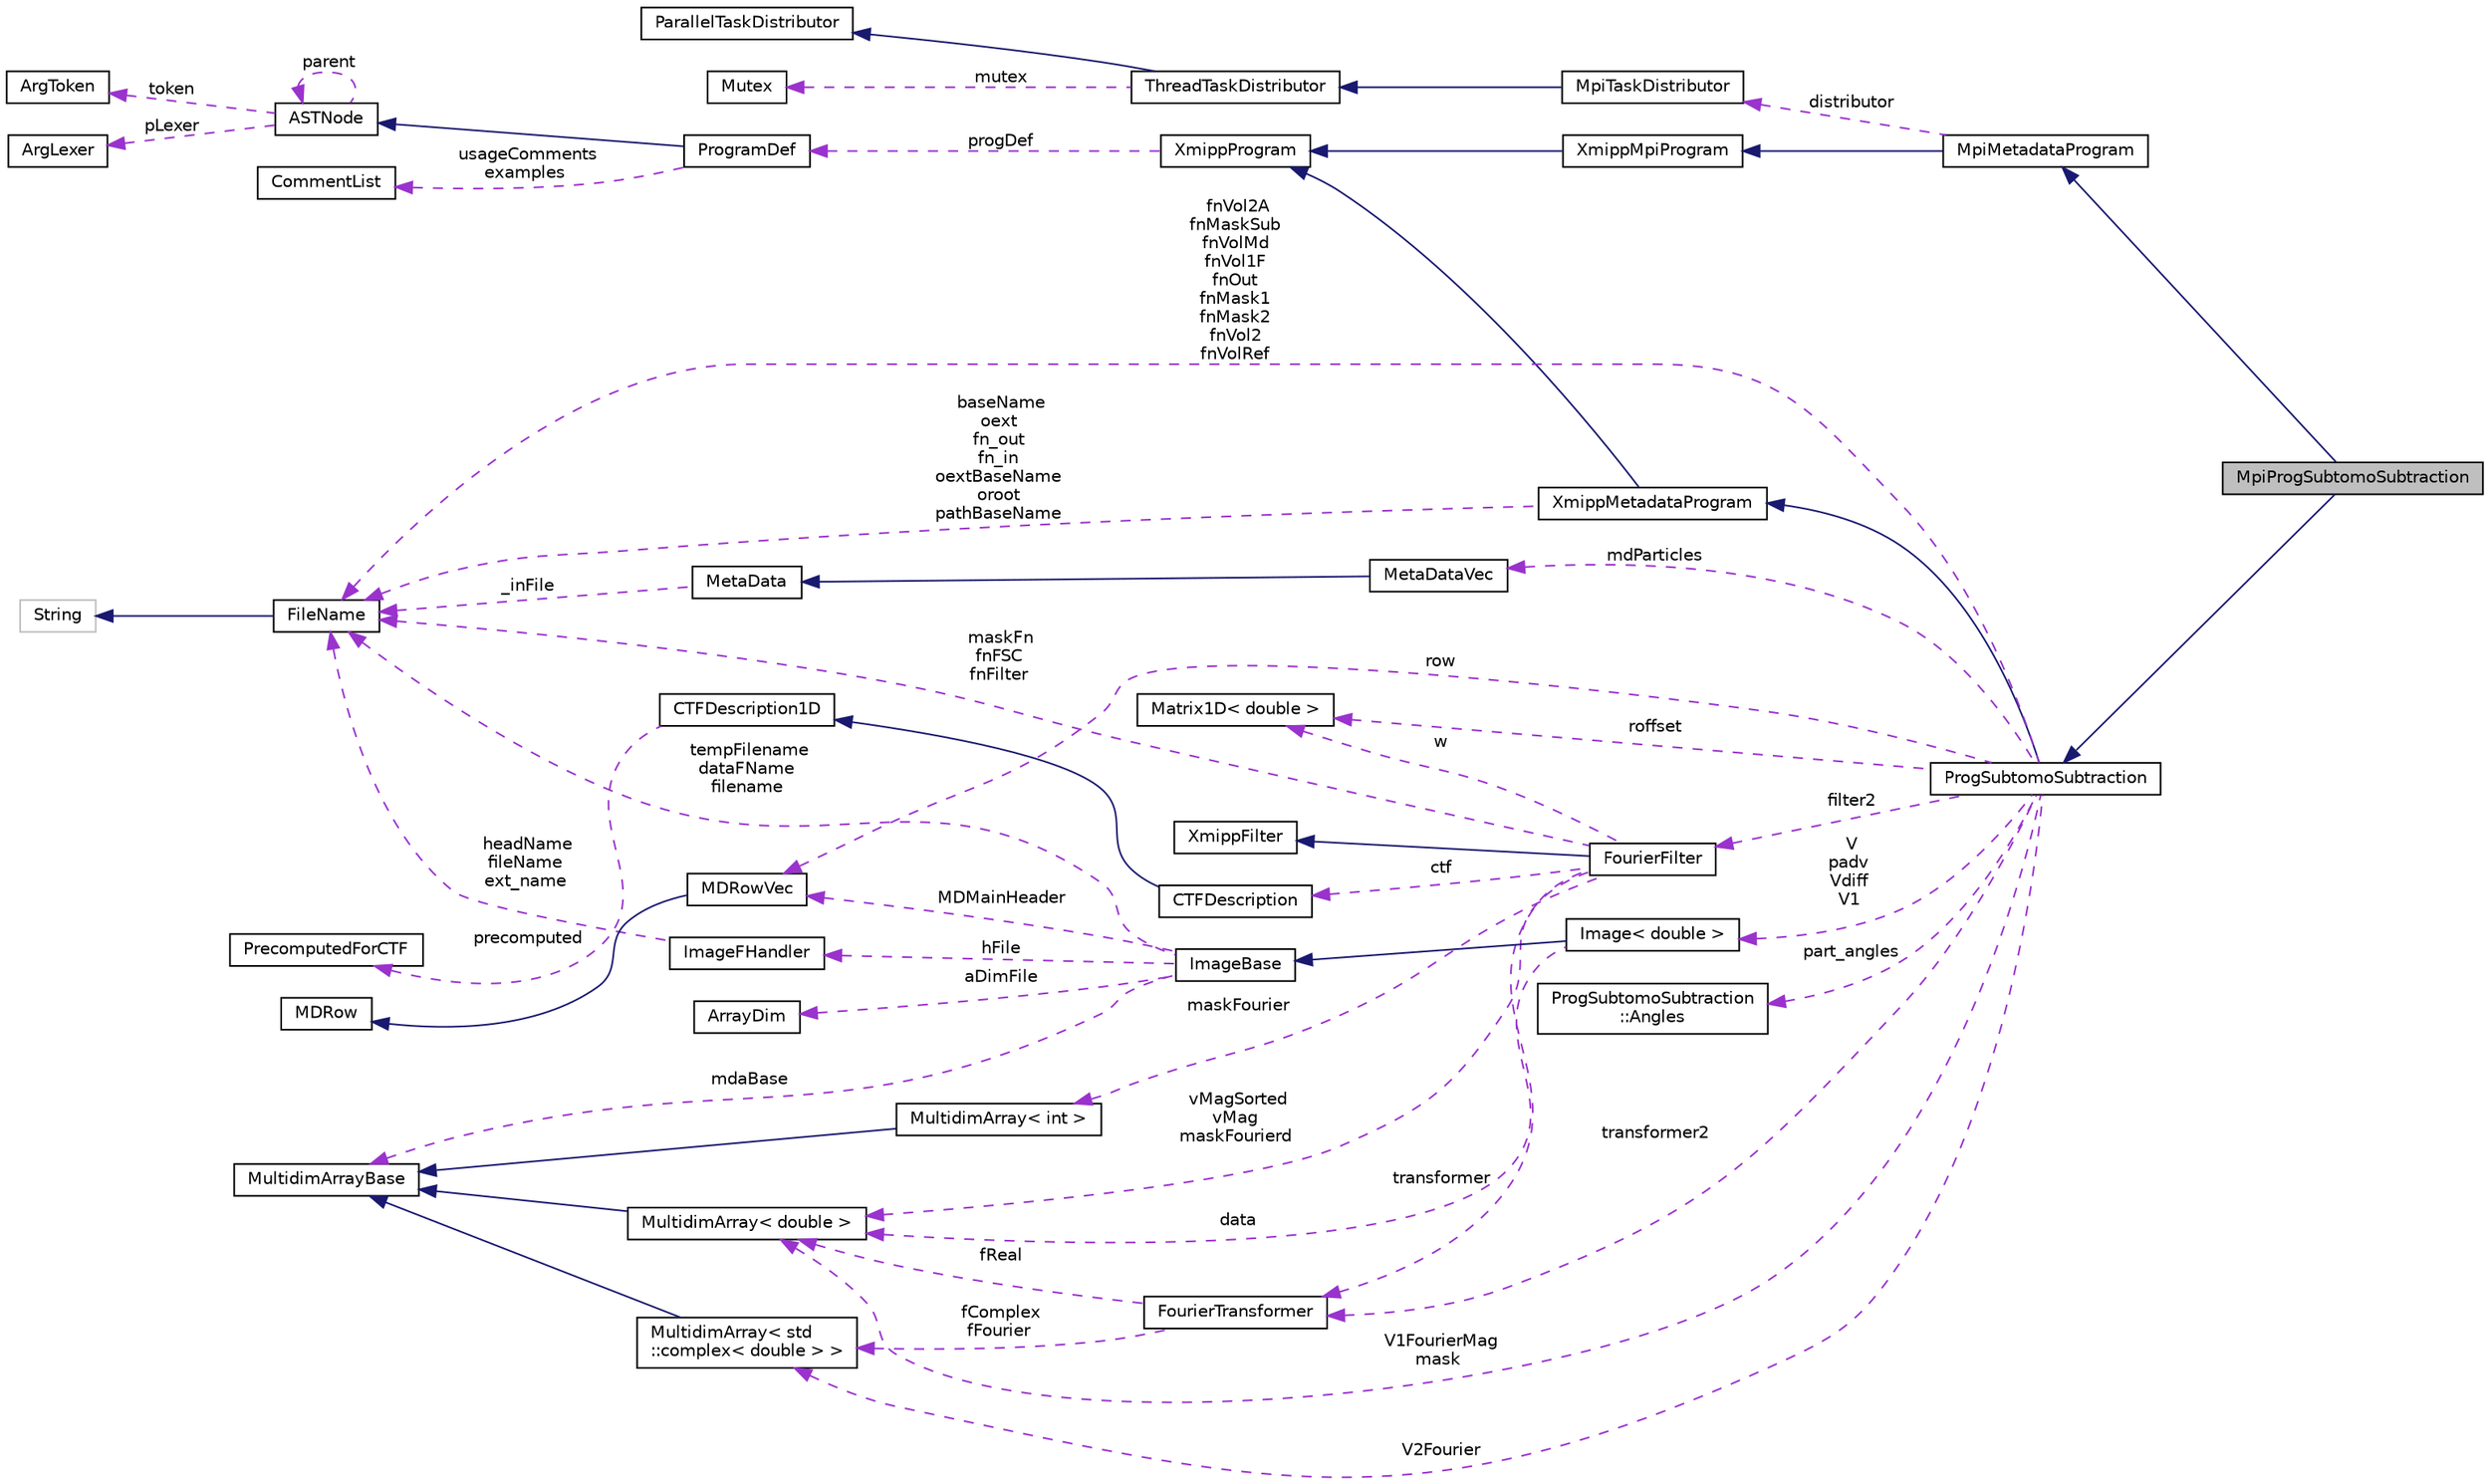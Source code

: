 digraph "MpiProgSubtomoSubtraction"
{
  edge [fontname="Helvetica",fontsize="10",labelfontname="Helvetica",labelfontsize="10"];
  node [fontname="Helvetica",fontsize="10",shape=record];
  rankdir="LR";
  Node6 [label="MpiProgSubtomoSubtraction",height=0.2,width=0.4,color="black", fillcolor="grey75", style="filled", fontcolor="black"];
  Node7 -> Node6 [dir="back",color="midnightblue",fontsize="10",style="solid",fontname="Helvetica"];
  Node7 [label="ProgSubtomoSubtraction",height=0.2,width=0.4,color="black", fillcolor="white", style="filled",URL="$classProgSubtomoSubtraction.html"];
  Node8 -> Node7 [dir="back",color="midnightblue",fontsize="10",style="solid",fontname="Helvetica"];
  Node8 [label="XmippMetadataProgram",height=0.2,width=0.4,color="black", fillcolor="white", style="filled",URL="$classXmippMetadataProgram.html"];
  Node9 -> Node8 [dir="back",color="midnightblue",fontsize="10",style="solid",fontname="Helvetica"];
  Node9 [label="XmippProgram",height=0.2,width=0.4,color="black", fillcolor="white", style="filled",URL="$classXmippProgram.html"];
  Node10 -> Node9 [dir="back",color="darkorchid3",fontsize="10",style="dashed",label=" progDef" ,fontname="Helvetica"];
  Node10 [label="ProgramDef",height=0.2,width=0.4,color="black", fillcolor="white", style="filled",URL="$classProgramDef.html"];
  Node11 -> Node10 [dir="back",color="midnightblue",fontsize="10",style="solid",fontname="Helvetica"];
  Node11 [label="ASTNode",height=0.2,width=0.4,color="black", fillcolor="white", style="filled",URL="$classASTNode.html"];
  Node12 -> Node11 [dir="back",color="darkorchid3",fontsize="10",style="dashed",label=" token" ,fontname="Helvetica"];
  Node12 [label="ArgToken",height=0.2,width=0.4,color="black", fillcolor="white", style="filled",URL="$classArgToken.html"];
  Node13 -> Node11 [dir="back",color="darkorchid3",fontsize="10",style="dashed",label=" pLexer" ,fontname="Helvetica"];
  Node13 [label="ArgLexer",height=0.2,width=0.4,color="black", fillcolor="white", style="filled",URL="$classArgLexer.html"];
  Node11 -> Node11 [dir="back",color="darkorchid3",fontsize="10",style="dashed",label=" parent" ,fontname="Helvetica"];
  Node14 -> Node10 [dir="back",color="darkorchid3",fontsize="10",style="dashed",label=" usageComments\nexamples" ,fontname="Helvetica"];
  Node14 [label="CommentList",height=0.2,width=0.4,color="black", fillcolor="white", style="filled",URL="$classCommentList.html"];
  Node15 -> Node8 [dir="back",color="darkorchid3",fontsize="10",style="dashed",label=" baseName\noext\nfn_out\nfn_in\noextBaseName\noroot\npathBaseName" ,fontname="Helvetica"];
  Node15 [label="FileName",height=0.2,width=0.4,color="black", fillcolor="white", style="filled",URL="$classFileName.html"];
  Node16 -> Node15 [dir="back",color="midnightblue",fontsize="10",style="solid",fontname="Helvetica"];
  Node16 [label="String",height=0.2,width=0.4,color="grey75", fillcolor="white", style="filled"];
  Node17 -> Node7 [dir="back",color="darkorchid3",fontsize="10",style="dashed",label=" part_angles" ,fontname="Helvetica"];
  Node17 [label="ProgSubtomoSubtraction\l::Angles",height=0.2,width=0.4,color="black", fillcolor="white", style="filled",URL="$structProgSubtomoSubtraction_1_1Angles.html"];
  Node18 -> Node7 [dir="back",color="darkorchid3",fontsize="10",style="dashed",label=" transformer2" ,fontname="Helvetica"];
  Node18 [label="FourierTransformer",height=0.2,width=0.4,color="black", fillcolor="white", style="filled",URL="$classFourierTransformer.html"];
  Node19 -> Node18 [dir="back",color="darkorchid3",fontsize="10",style="dashed",label=" fReal" ,fontname="Helvetica"];
  Node19 [label="MultidimArray\< double \>",height=0.2,width=0.4,color="black", fillcolor="white", style="filled",URL="$classMultidimArray.html"];
  Node20 -> Node19 [dir="back",color="midnightblue",fontsize="10",style="solid",fontname="Helvetica"];
  Node20 [label="MultidimArrayBase",height=0.2,width=0.4,color="black", fillcolor="white", style="filled",URL="$classMultidimArrayBase.html"];
  Node21 -> Node18 [dir="back",color="darkorchid3",fontsize="10",style="dashed",label=" fComplex\nfFourier" ,fontname="Helvetica"];
  Node21 [label="MultidimArray\< std\l::complex\< double \> \>",height=0.2,width=0.4,color="black", fillcolor="white", style="filled",URL="$classMultidimArray.html"];
  Node20 -> Node21 [dir="back",color="midnightblue",fontsize="10",style="solid",fontname="Helvetica"];
  Node22 -> Node7 [dir="back",color="darkorchid3",fontsize="10",style="dashed",label=" mdParticles" ,fontname="Helvetica"];
  Node22 [label="MetaDataVec",height=0.2,width=0.4,color="black", fillcolor="white", style="filled",URL="$classMetaDataVec.html"];
  Node23 -> Node22 [dir="back",color="midnightblue",fontsize="10",style="solid",fontname="Helvetica"];
  Node23 [label="MetaData",height=0.2,width=0.4,color="black", fillcolor="white", style="filled",URL="$classMetaData.html"];
  Node15 -> Node23 [dir="back",color="darkorchid3",fontsize="10",style="dashed",label=" _inFile" ,fontname="Helvetica"];
  Node24 -> Node7 [dir="back",color="darkorchid3",fontsize="10",style="dashed",label=" V\npadv\nVdiff\nV1" ,fontname="Helvetica"];
  Node24 [label="Image\< double \>",height=0.2,width=0.4,color="black", fillcolor="white", style="filled",URL="$classImage.html"];
  Node25 -> Node24 [dir="back",color="midnightblue",fontsize="10",style="solid",fontname="Helvetica"];
  Node25 [label="ImageBase",height=0.2,width=0.4,color="black", fillcolor="white", style="filled",URL="$classImageBase.html",tooltip="Image base class. "];
  Node20 -> Node25 [dir="back",color="darkorchid3",fontsize="10",style="dashed",label=" mdaBase" ,fontname="Helvetica"];
  Node26 -> Node25 [dir="back",color="darkorchid3",fontsize="10",style="dashed",label=" MDMainHeader" ,fontname="Helvetica"];
  Node26 [label="MDRowVec",height=0.2,width=0.4,color="black", fillcolor="white", style="filled",URL="$classMDRowVec.html"];
  Node27 -> Node26 [dir="back",color="midnightblue",fontsize="10",style="solid",fontname="Helvetica"];
  Node27 [label="MDRow",height=0.2,width=0.4,color="black", fillcolor="white", style="filled",URL="$classMDRow.html"];
  Node28 -> Node25 [dir="back",color="darkorchid3",fontsize="10",style="dashed",label=" hFile" ,fontname="Helvetica"];
  Node28 [label="ImageFHandler",height=0.2,width=0.4,color="black", fillcolor="white", style="filled",URL="$structImageFHandler.html"];
  Node15 -> Node28 [dir="back",color="darkorchid3",fontsize="10",style="dashed",label=" headName\nfileName\next_name" ,fontname="Helvetica"];
  Node29 -> Node25 [dir="back",color="darkorchid3",fontsize="10",style="dashed",label=" aDimFile" ,fontname="Helvetica"];
  Node29 [label="ArrayDim",height=0.2,width=0.4,color="black", fillcolor="white", style="filled",URL="$structArrayDim.html"];
  Node15 -> Node25 [dir="back",color="darkorchid3",fontsize="10",style="dashed",label=" tempFilename\ndataFName\nfilename" ,fontname="Helvetica"];
  Node19 -> Node24 [dir="back",color="darkorchid3",fontsize="10",style="dashed",label=" data" ,fontname="Helvetica"];
  Node30 -> Node7 [dir="back",color="darkorchid3",fontsize="10",style="dashed",label=" roffset" ,fontname="Helvetica"];
  Node30 [label="Matrix1D\< double \>",height=0.2,width=0.4,color="black", fillcolor="white", style="filled",URL="$classMatrix1D.html"];
  Node19 -> Node7 [dir="back",color="darkorchid3",fontsize="10",style="dashed",label=" V1FourierMag\nmask" ,fontname="Helvetica"];
  Node26 -> Node7 [dir="back",color="darkorchid3",fontsize="10",style="dashed",label=" row" ,fontname="Helvetica"];
  Node31 -> Node7 [dir="back",color="darkorchid3",fontsize="10",style="dashed",label=" filter2" ,fontname="Helvetica"];
  Node31 [label="FourierFilter",height=0.2,width=0.4,color="black", fillcolor="white", style="filled",URL="$classFourierFilter.html"];
  Node32 -> Node31 [dir="back",color="midnightblue",fontsize="10",style="solid",fontname="Helvetica"];
  Node32 [label="XmippFilter",height=0.2,width=0.4,color="black", fillcolor="white", style="filled",URL="$classXmippFilter.html"];
  Node18 -> Node31 [dir="back",color="darkorchid3",fontsize="10",style="dashed",label=" transformer" ,fontname="Helvetica"];
  Node33 -> Node31 [dir="back",color="darkorchid3",fontsize="10",style="dashed",label=" ctf" ,fontname="Helvetica"];
  Node33 [label="CTFDescription",height=0.2,width=0.4,color="black", fillcolor="white", style="filled",URL="$classCTFDescription.html"];
  Node34 -> Node33 [dir="back",color="midnightblue",fontsize="10",style="solid",fontname="Helvetica"];
  Node34 [label="CTFDescription1D",height=0.2,width=0.4,color="black", fillcolor="white", style="filled",URL="$classCTFDescription1D.html"];
  Node35 -> Node34 [dir="back",color="darkorchid3",fontsize="10",style="dashed",label=" precomputed" ,fontname="Helvetica"];
  Node35 [label="PrecomputedForCTF",height=0.2,width=0.4,color="black", fillcolor="white", style="filled",URL="$classPrecomputedForCTF.html"];
  Node30 -> Node31 [dir="back",color="darkorchid3",fontsize="10",style="dashed",label=" w" ,fontname="Helvetica"];
  Node19 -> Node31 [dir="back",color="darkorchid3",fontsize="10",style="dashed",label=" vMagSorted\nvMag\nmaskFourierd" ,fontname="Helvetica"];
  Node36 -> Node31 [dir="back",color="darkorchid3",fontsize="10",style="dashed",label=" maskFourier" ,fontname="Helvetica"];
  Node36 [label="MultidimArray\< int \>",height=0.2,width=0.4,color="black", fillcolor="white", style="filled",URL="$classMultidimArray.html"];
  Node20 -> Node36 [dir="back",color="midnightblue",fontsize="10",style="solid",fontname="Helvetica"];
  Node15 -> Node31 [dir="back",color="darkorchid3",fontsize="10",style="dashed",label=" maskFn\nfnFSC\nfnFilter" ,fontname="Helvetica"];
  Node21 -> Node7 [dir="back",color="darkorchid3",fontsize="10",style="dashed",label=" V2Fourier" ,fontname="Helvetica"];
  Node15 -> Node7 [dir="back",color="darkorchid3",fontsize="10",style="dashed",label=" fnVol2A\nfnMaskSub\nfnVolMd\nfnVol1F\nfnOut\nfnMask1\nfnMask2\nfnVol2\nfnVolRef" ,fontname="Helvetica"];
  Node37 -> Node6 [dir="back",color="midnightblue",fontsize="10",style="solid",fontname="Helvetica"];
  Node37 [label="MpiMetadataProgram",height=0.2,width=0.4,color="black", fillcolor="white", style="filled",URL="$classMpiMetadataProgram.html"];
  Node38 -> Node37 [dir="back",color="midnightblue",fontsize="10",style="solid",fontname="Helvetica"];
  Node38 [label="XmippMpiProgram",height=0.2,width=0.4,color="black", fillcolor="white", style="filled",URL="$classXmippMpiProgram.html"];
  Node9 -> Node38 [dir="back",color="midnightblue",fontsize="10",style="solid",fontname="Helvetica"];
  Node39 -> Node37 [dir="back",color="darkorchid3",fontsize="10",style="dashed",label=" distributor" ,fontname="Helvetica"];
  Node39 [label="MpiTaskDistributor",height=0.2,width=0.4,color="black", fillcolor="white", style="filled",URL="$classMpiTaskDistributor.html"];
  Node40 -> Node39 [dir="back",color="midnightblue",fontsize="10",style="solid",fontname="Helvetica"];
  Node40 [label="ThreadTaskDistributor",height=0.2,width=0.4,color="black", fillcolor="white", style="filled",URL="$classThreadTaskDistributor.html"];
  Node41 -> Node40 [dir="back",color="midnightblue",fontsize="10",style="solid",fontname="Helvetica"];
  Node41 [label="ParallelTaskDistributor",height=0.2,width=0.4,color="black", fillcolor="white", style="filled",URL="$classParallelTaskDistributor.html"];
  Node42 -> Node40 [dir="back",color="darkorchid3",fontsize="10",style="dashed",label=" mutex" ,fontname="Helvetica"];
  Node42 [label="Mutex",height=0.2,width=0.4,color="black", fillcolor="white", style="filled",URL="$classMutex.html"];
}
